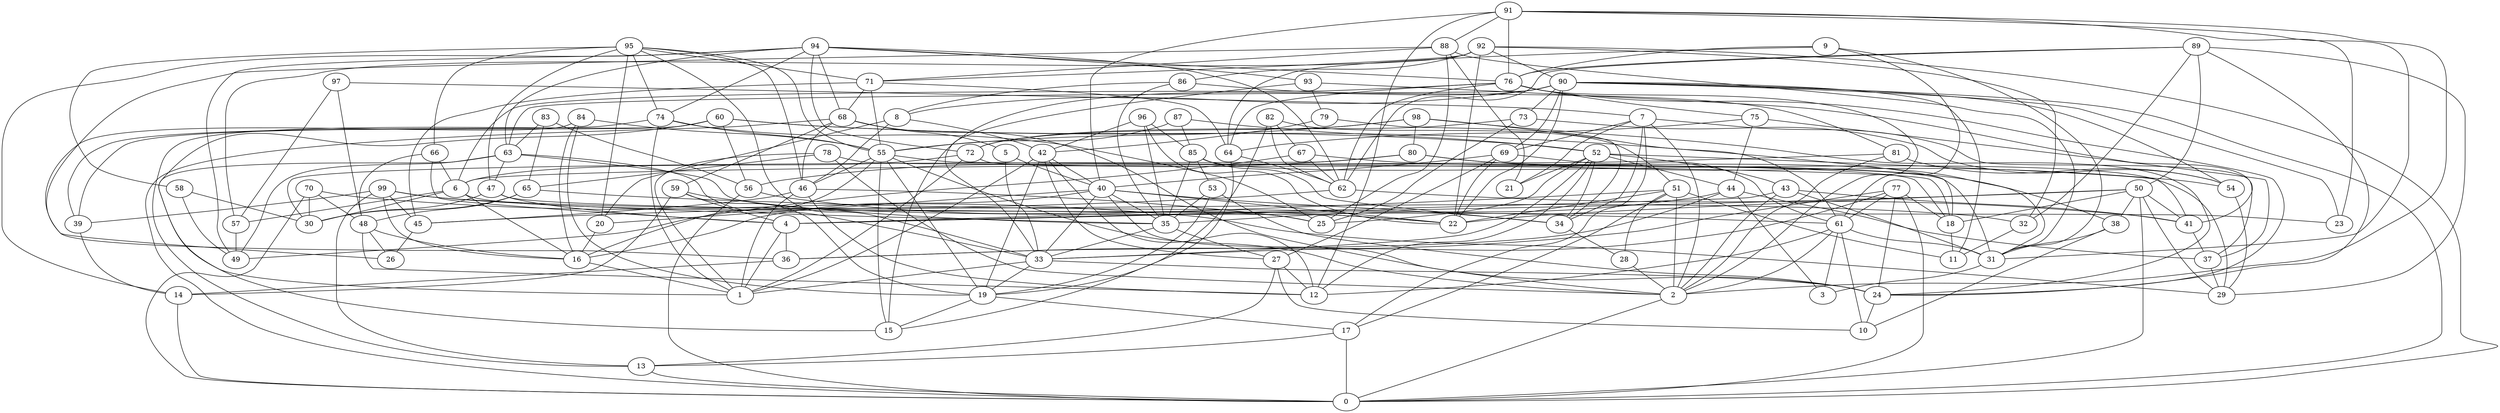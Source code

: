 digraph GG_graph {

subgraph G_graph {
edge [color = black]
"97" -> "57" [dir = none]
"97" -> "48" [dir = none]
"97" -> "7" [dir = none]
"82" -> "67" [dir = none]
"82" -> "19" [dir = none]
"82" -> "62" [dir = none]
"82" -> "51" [dir = none]
"17" -> "13" [dir = none]
"17" -> "0" [dir = none]
"87" -> "52" [dir = none]
"87" -> "85" [dir = none]
"87" -> "55" [dir = none]
"71" -> "68" [dir = none]
"71" -> "45" [dir = none]
"71" -> "64" [dir = none]
"71" -> "55" [dir = none]
"88" -> "21" [dir = none]
"88" -> "71" [dir = none]
"88" -> "25" [dir = none]
"88" -> "36" [dir = none]
"88" -> "31" [dir = none]
"39" -> "14" [dir = none]
"13" -> "0" [dir = none]
"74" -> "39" [dir = none]
"74" -> "25" [dir = none]
"74" -> "1" [dir = none]
"94" -> "49" [dir = none]
"94" -> "93" [dir = none]
"94" -> "63" [dir = none]
"94" -> "74" [dir = none]
"94" -> "68" [dir = none]
"94" -> "72" [dir = none]
"94" -> "62" [dir = none]
"94" -> "14" [dir = none]
"94" -> "76" [dir = none]
"93" -> "79" [dir = none]
"93" -> "33" [dir = none]
"93" -> "41" [dir = none]
"64" -> "15" [dir = none]
"64" -> "62" [dir = none]
"48" -> "16" [dir = none]
"48" -> "26" [dir = none]
"48" -> "12" [dir = none]
"42" -> "40" [dir = none]
"42" -> "19" [dir = none]
"42" -> "27" [dir = none]
"42" -> "12" [dir = none]
"42" -> "1" [dir = none]
"51" -> "11" [dir = none]
"51" -> "4" [dir = none]
"51" -> "17" [dir = none]
"51" -> "28" [dir = none]
"51" -> "22" [dir = none]
"51" -> "2" [dir = none]
"28" -> "2" [dir = none]
"36" -> "14" [dir = none]
"70" -> "30" [dir = none]
"70" -> "29" [dir = none]
"70" -> "0" [dir = none]
"70" -> "48" [dir = none]
"66" -> "4" [dir = none]
"66" -> "6" [dir = none]
"66" -> "48" [dir = none]
"41" -> "37" [dir = none]
"60" -> "13" [dir = none]
"60" -> "18" [dir = none]
"60" -> "1" [dir = none]
"60" -> "56" [dir = none]
"60" -> "52" [dir = none]
"60" -> "39" [dir = none]
"52" -> "25" [dir = none]
"52" -> "43" [dir = none]
"52" -> "41" [dir = none]
"52" -> "44" [dir = none]
"52" -> "33" [dir = none]
"52" -> "12" [dir = none]
"52" -> "34" [dir = none]
"52" -> "21" [dir = none]
"9" -> "31" [dir = none]
"9" -> "76" [dir = none]
"9" -> "64" [dir = none]
"9" -> "61" [dir = none]
"73" -> "54" [dir = none]
"73" -> "25" [dir = none]
"73" -> "72" [dir = none]
"14" -> "0" [dir = none]
"4" -> "36" [dir = none]
"4" -> "1" [dir = none]
"5" -> "33" [dir = none]
"5" -> "40" [dir = none]
"80" -> "54" [dir = none]
"80" -> "30" [dir = none]
"80" -> "31" [dir = none]
"80" -> "56" [dir = none]
"16" -> "1" [dir = none]
"32" -> "11" [dir = none]
"57" -> "49" [dir = none]
"45" -> "26" [dir = none]
"31" -> "3" [dir = none]
"63" -> "22" [dir = none]
"63" -> "47" [dir = none]
"63" -> "49" [dir = none]
"63" -> "33" [dir = none]
"63" -> "15" [dir = none]
"77" -> "61" [dir = none]
"77" -> "36" [dir = none]
"77" -> "24" [dir = none]
"77" -> "0" [dir = none]
"77" -> "33" [dir = none]
"77" -> "18" [dir = none]
"67" -> "38" [dir = none]
"67" -> "62" [dir = none]
"67" -> "49" [dir = none]
"59" -> "35" [dir = none]
"59" -> "19" [dir = none]
"59" -> "14" [dir = none]
"59" -> "4" [dir = none]
"50" -> "0" [dir = none]
"50" -> "29" [dir = none]
"50" -> "41" [dir = none]
"50" -> "38" [dir = none]
"50" -> "4" [dir = none]
"50" -> "22" [dir = none]
"50" -> "18" [dir = none]
"89" -> "76" [dir = none]
"89" -> "29" [dir = none]
"89" -> "62" [dir = none]
"89" -> "50" [dir = none]
"89" -> "24" [dir = none]
"89" -> "32" [dir = none]
"98" -> "24" [dir = none]
"98" -> "80" [dir = none]
"98" -> "55" [dir = none]
"98" -> "61" [dir = none]
"98" -> "72" [dir = none]
"83" -> "63" [dir = none]
"83" -> "56" [dir = none]
"83" -> "65" [dir = none]
"7" -> "17" [dir = none]
"7" -> "34" [dir = none]
"7" -> "21" [dir = none]
"7" -> "37" [dir = none]
"7" -> "2" [dir = none]
"7" -> "69" [dir = none]
"65" -> "48" [dir = none]
"65" -> "61" [dir = none]
"65" -> "30" [dir = none]
"72" -> "31" [dir = none]
"72" -> "6" [dir = none]
"72" -> "1" [dir = none]
"79" -> "34" [dir = none]
"79" -> "42" [dir = none]
"56" -> "0" [dir = none]
"56" -> "22" [dir = none]
"40" -> "35" [dir = none]
"40" -> "20" [dir = none]
"40" -> "34" [dir = none]
"40" -> "22" [dir = none]
"40" -> "33" [dir = none]
"40" -> "16" [dir = none]
"40" -> "24" [dir = none]
"99" -> "13" [dir = none]
"99" -> "39" [dir = none]
"99" -> "16" [dir = none]
"99" -> "35" [dir = none]
"99" -> "45" [dir = none]
"54" -> "29" [dir = none]
"58" -> "49" [dir = none]
"58" -> "30" [dir = none]
"84" -> "16" [dir = none]
"84" -> "19" [dir = none]
"84" -> "26" [dir = none]
"84" -> "55" [dir = none]
"18" -> "11" [dir = none]
"90" -> "69" [dir = none]
"90" -> "73" [dir = none]
"90" -> "54" [dir = none]
"90" -> "11" [dir = none]
"90" -> "23" [dir = none]
"90" -> "22" [dir = none]
"90" -> "63" [dir = none]
"90" -> "0" [dir = none]
"90" -> "15" [dir = none]
"90" -> "8" [dir = none]
"19" -> "17" [dir = none]
"19" -> "15" [dir = none]
"95" -> "66" [dir = none]
"95" -> "20" [dir = none]
"95" -> "71" [dir = none]
"95" -> "55" [dir = none]
"95" -> "33" [dir = none]
"95" -> "46" [dir = none]
"95" -> "74" [dir = none]
"95" -> "58" [dir = none]
"95" -> "47" [dir = none]
"69" -> "27" [dir = none]
"69" -> "40" [dir = none]
"69" -> "22" [dir = none]
"81" -> "6" [dir = none]
"81" -> "2" [dir = none]
"81" -> "54" [dir = none]
"53" -> "24" [dir = none]
"53" -> "35" [dir = none]
"53" -> "19" [dir = none]
"68" -> "2" [dir = none]
"68" -> "46" [dir = none]
"68" -> "0" [dir = none]
"68" -> "59" [dir = none]
"68" -> "5" [dir = none]
"38" -> "31" [dir = none]
"38" -> "10" [dir = none]
"61" -> "10" [dir = none]
"61" -> "31" [dir = none]
"61" -> "2" [dir = none]
"61" -> "12" [dir = none]
"61" -> "3" [dir = none]
"24" -> "10" [dir = none]
"91" -> "76" [dir = none]
"91" -> "2" [dir = none]
"91" -> "12" [dir = none]
"91" -> "40" [dir = none]
"91" -> "88" [dir = none]
"91" -> "23" [dir = none]
"91" -> "31" [dir = none]
"6" -> "25" [dir = none]
"6" -> "16" [dir = none]
"6" -> "30" [dir = none]
"6" -> "57" [dir = none]
"33" -> "24" [dir = none]
"33" -> "1" [dir = none]
"33" -> "19" [dir = none]
"34" -> "28" [dir = none]
"8" -> "42" [dir = none]
"8" -> "46" [dir = none]
"8" -> "20" [dir = none]
"35" -> "33" [dir = none]
"35" -> "27" [dir = none]
"44" -> "3" [dir = none]
"44" -> "36" [dir = none]
"44" -> "37" [dir = none]
"44" -> "35" [dir = none]
"27" -> "12" [dir = none]
"27" -> "13" [dir = none]
"27" -> "10" [dir = none]
"78" -> "65" [dir = none]
"78" -> "18" [dir = none]
"78" -> "1" [dir = none]
"78" -> "2" [dir = none]
"76" -> "75" [dir = none]
"76" -> "62" [dir = none]
"76" -> "64" [dir = none]
"76" -> "24" [dir = none]
"76" -> "2" [dir = none]
"76" -> "6" [dir = none]
"2" -> "0" [dir = none]
"75" -> "37" [dir = none]
"75" -> "64" [dir = none]
"75" -> "44" [dir = none]
"20" -> "16" [dir = none]
"86" -> "8" [dir = none]
"86" -> "81" [dir = none]
"86" -> "35" [dir = none]
"55" -> "18" [dir = none]
"55" -> "16" [dir = none]
"55" -> "46" [dir = none]
"55" -> "15" [dir = none]
"55" -> "2" [dir = none]
"55" -> "19" [dir = none]
"62" -> "45" [dir = none]
"62" -> "41" [dir = none]
"92" -> "32" [dir = none]
"92" -> "22" [dir = none]
"92" -> "57" [dir = none]
"92" -> "0" [dir = none]
"92" -> "90" [dir = none]
"92" -> "71" [dir = none]
"92" -> "86" [dir = none]
"85" -> "53" [dir = none]
"85" -> "29" [dir = none]
"85" -> "34" [dir = none]
"85" -> "35" [dir = none]
"43" -> "2" [dir = none]
"43" -> "4" [dir = none]
"43" -> "31" [dir = none]
"43" -> "41" [dir = none]
"47" -> "4" [dir = none]
"47" -> "23" [dir = none]
"47" -> "30" [dir = none]
"96" -> "85" [dir = none]
"96" -> "42" [dir = none]
"96" -> "22" [dir = none]
"96" -> "35" [dir = none]
"37" -> "29" [dir = none]
"46" -> "45" [dir = none]
"46" -> "1" [dir = none]
"46" -> "25" [dir = none]
"46" -> "12" [dir = none]
"69" -> "61" [dir = none]
"74" -> "55" [dir = none]
"99" -> "32" [dir = none]
}

}
